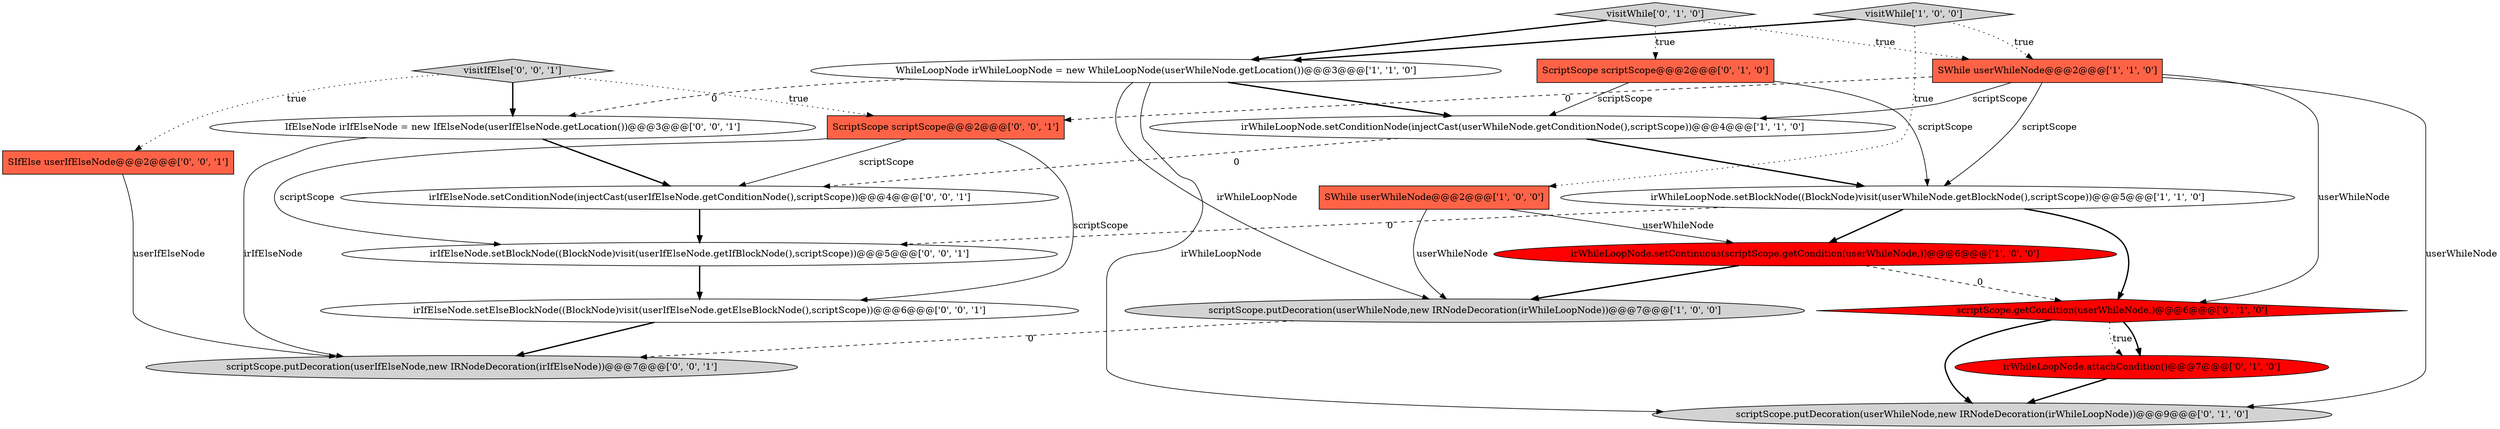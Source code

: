 digraph {
5 [style = filled, label = "irWhileLoopNode.setConditionNode(injectCast(userWhileNode.getConditionNode(),scriptScope))@@@4@@@['1', '1', '0']", fillcolor = white, shape = ellipse image = "AAA0AAABBB1BBB"];
3 [style = filled, label = "SWhile userWhileNode@@@2@@@['1', '0', '0']", fillcolor = tomato, shape = box image = "AAA0AAABBB1BBB"];
16 [style = filled, label = "visitIfElse['0', '0', '1']", fillcolor = lightgray, shape = diamond image = "AAA0AAABBB3BBB"];
10 [style = filled, label = "scriptScope.putDecoration(userWhileNode,new IRNodeDecoration(irWhileLoopNode))@@@9@@@['0', '1', '0']", fillcolor = lightgray, shape = ellipse image = "AAA0AAABBB2BBB"];
17 [style = filled, label = "SIfElse userIfElseNode@@@2@@@['0', '0', '1']", fillcolor = tomato, shape = box image = "AAA0AAABBB3BBB"];
13 [style = filled, label = "irIfElseNode.setBlockNode((BlockNode)visit(userIfElseNode.getIfBlockNode(),scriptScope))@@@5@@@['0', '0', '1']", fillcolor = white, shape = ellipse image = "AAA0AAABBB3BBB"];
8 [style = filled, label = "ScriptScope scriptScope@@@2@@@['0', '1', '0']", fillcolor = tomato, shape = box image = "AAA0AAABBB2BBB"];
2 [style = filled, label = "irWhileLoopNode.setContinuous(scriptScope.getCondition(userWhileNode,))@@@6@@@['1', '0', '0']", fillcolor = red, shape = ellipse image = "AAA1AAABBB1BBB"];
14 [style = filled, label = "scriptScope.putDecoration(userIfElseNode,new IRNodeDecoration(irIfElseNode))@@@7@@@['0', '0', '1']", fillcolor = lightgray, shape = ellipse image = "AAA0AAABBB3BBB"];
4 [style = filled, label = "SWhile userWhileNode@@@2@@@['1', '1', '0']", fillcolor = tomato, shape = box image = "AAA0AAABBB1BBB"];
19 [style = filled, label = "irIfElseNode.setConditionNode(injectCast(userIfElseNode.getConditionNode(),scriptScope))@@@4@@@['0', '0', '1']", fillcolor = white, shape = ellipse image = "AAA0AAABBB3BBB"];
11 [style = filled, label = "scriptScope.getCondition(userWhileNode,)@@@6@@@['0', '1', '0']", fillcolor = red, shape = diamond image = "AAA1AAABBB2BBB"];
1 [style = filled, label = "WhileLoopNode irWhileLoopNode = new WhileLoopNode(userWhileNode.getLocation())@@@3@@@['1', '1', '0']", fillcolor = white, shape = ellipse image = "AAA0AAABBB1BBB"];
20 [style = filled, label = "irIfElseNode.setElseBlockNode((BlockNode)visit(userIfElseNode.getElseBlockNode(),scriptScope))@@@6@@@['0', '0', '1']", fillcolor = white, shape = ellipse image = "AAA0AAABBB3BBB"];
18 [style = filled, label = "ScriptScope scriptScope@@@2@@@['0', '0', '1']", fillcolor = tomato, shape = box image = "AAA0AAABBB3BBB"];
0 [style = filled, label = "visitWhile['1', '0', '0']", fillcolor = lightgray, shape = diamond image = "AAA0AAABBB1BBB"];
15 [style = filled, label = "IfElseNode irIfElseNode = new IfElseNode(userIfElseNode.getLocation())@@@3@@@['0', '0', '1']", fillcolor = white, shape = ellipse image = "AAA0AAABBB3BBB"];
9 [style = filled, label = "visitWhile['0', '1', '0']", fillcolor = lightgray, shape = diamond image = "AAA0AAABBB2BBB"];
6 [style = filled, label = "scriptScope.putDecoration(userWhileNode,new IRNodeDecoration(irWhileLoopNode))@@@7@@@['1', '0', '0']", fillcolor = lightgray, shape = ellipse image = "AAA0AAABBB1BBB"];
7 [style = filled, label = "irWhileLoopNode.setBlockNode((BlockNode)visit(userWhileNode.getBlockNode(),scriptScope))@@@5@@@['1', '1', '0']", fillcolor = white, shape = ellipse image = "AAA0AAABBB1BBB"];
12 [style = filled, label = "irWhileLoopNode.attachCondition()@@@7@@@['0', '1', '0']", fillcolor = red, shape = ellipse image = "AAA1AAABBB2BBB"];
1->5 [style = bold, label=""];
4->18 [style = dashed, label="0"];
16->15 [style = bold, label=""];
4->5 [style = solid, label="scriptScope"];
15->14 [style = solid, label="irIfElseNode"];
7->11 [style = bold, label=""];
3->6 [style = solid, label="userWhileNode"];
18->19 [style = solid, label="scriptScope"];
8->7 [style = solid, label="scriptScope"];
3->2 [style = solid, label="userWhileNode"];
4->7 [style = solid, label="scriptScope"];
1->10 [style = solid, label="irWhileLoopNode"];
2->6 [style = bold, label=""];
1->15 [style = dashed, label="0"];
16->17 [style = dotted, label="true"];
0->4 [style = dotted, label="true"];
17->14 [style = solid, label="userIfElseNode"];
11->12 [style = dotted, label="true"];
11->12 [style = bold, label=""];
20->14 [style = bold, label=""];
6->14 [style = dashed, label="0"];
15->19 [style = bold, label=""];
9->8 [style = dotted, label="true"];
12->10 [style = bold, label=""];
19->13 [style = bold, label=""];
4->10 [style = solid, label="userWhileNode"];
11->10 [style = bold, label=""];
7->2 [style = bold, label=""];
0->1 [style = bold, label=""];
7->13 [style = dashed, label="0"];
18->13 [style = solid, label="scriptScope"];
9->4 [style = dotted, label="true"];
8->5 [style = solid, label="scriptScope"];
5->7 [style = bold, label=""];
2->11 [style = dashed, label="0"];
13->20 [style = bold, label=""];
0->3 [style = dotted, label="true"];
9->1 [style = bold, label=""];
18->20 [style = solid, label="scriptScope"];
5->19 [style = dashed, label="0"];
1->6 [style = solid, label="irWhileLoopNode"];
4->11 [style = solid, label="userWhileNode"];
16->18 [style = dotted, label="true"];
}
